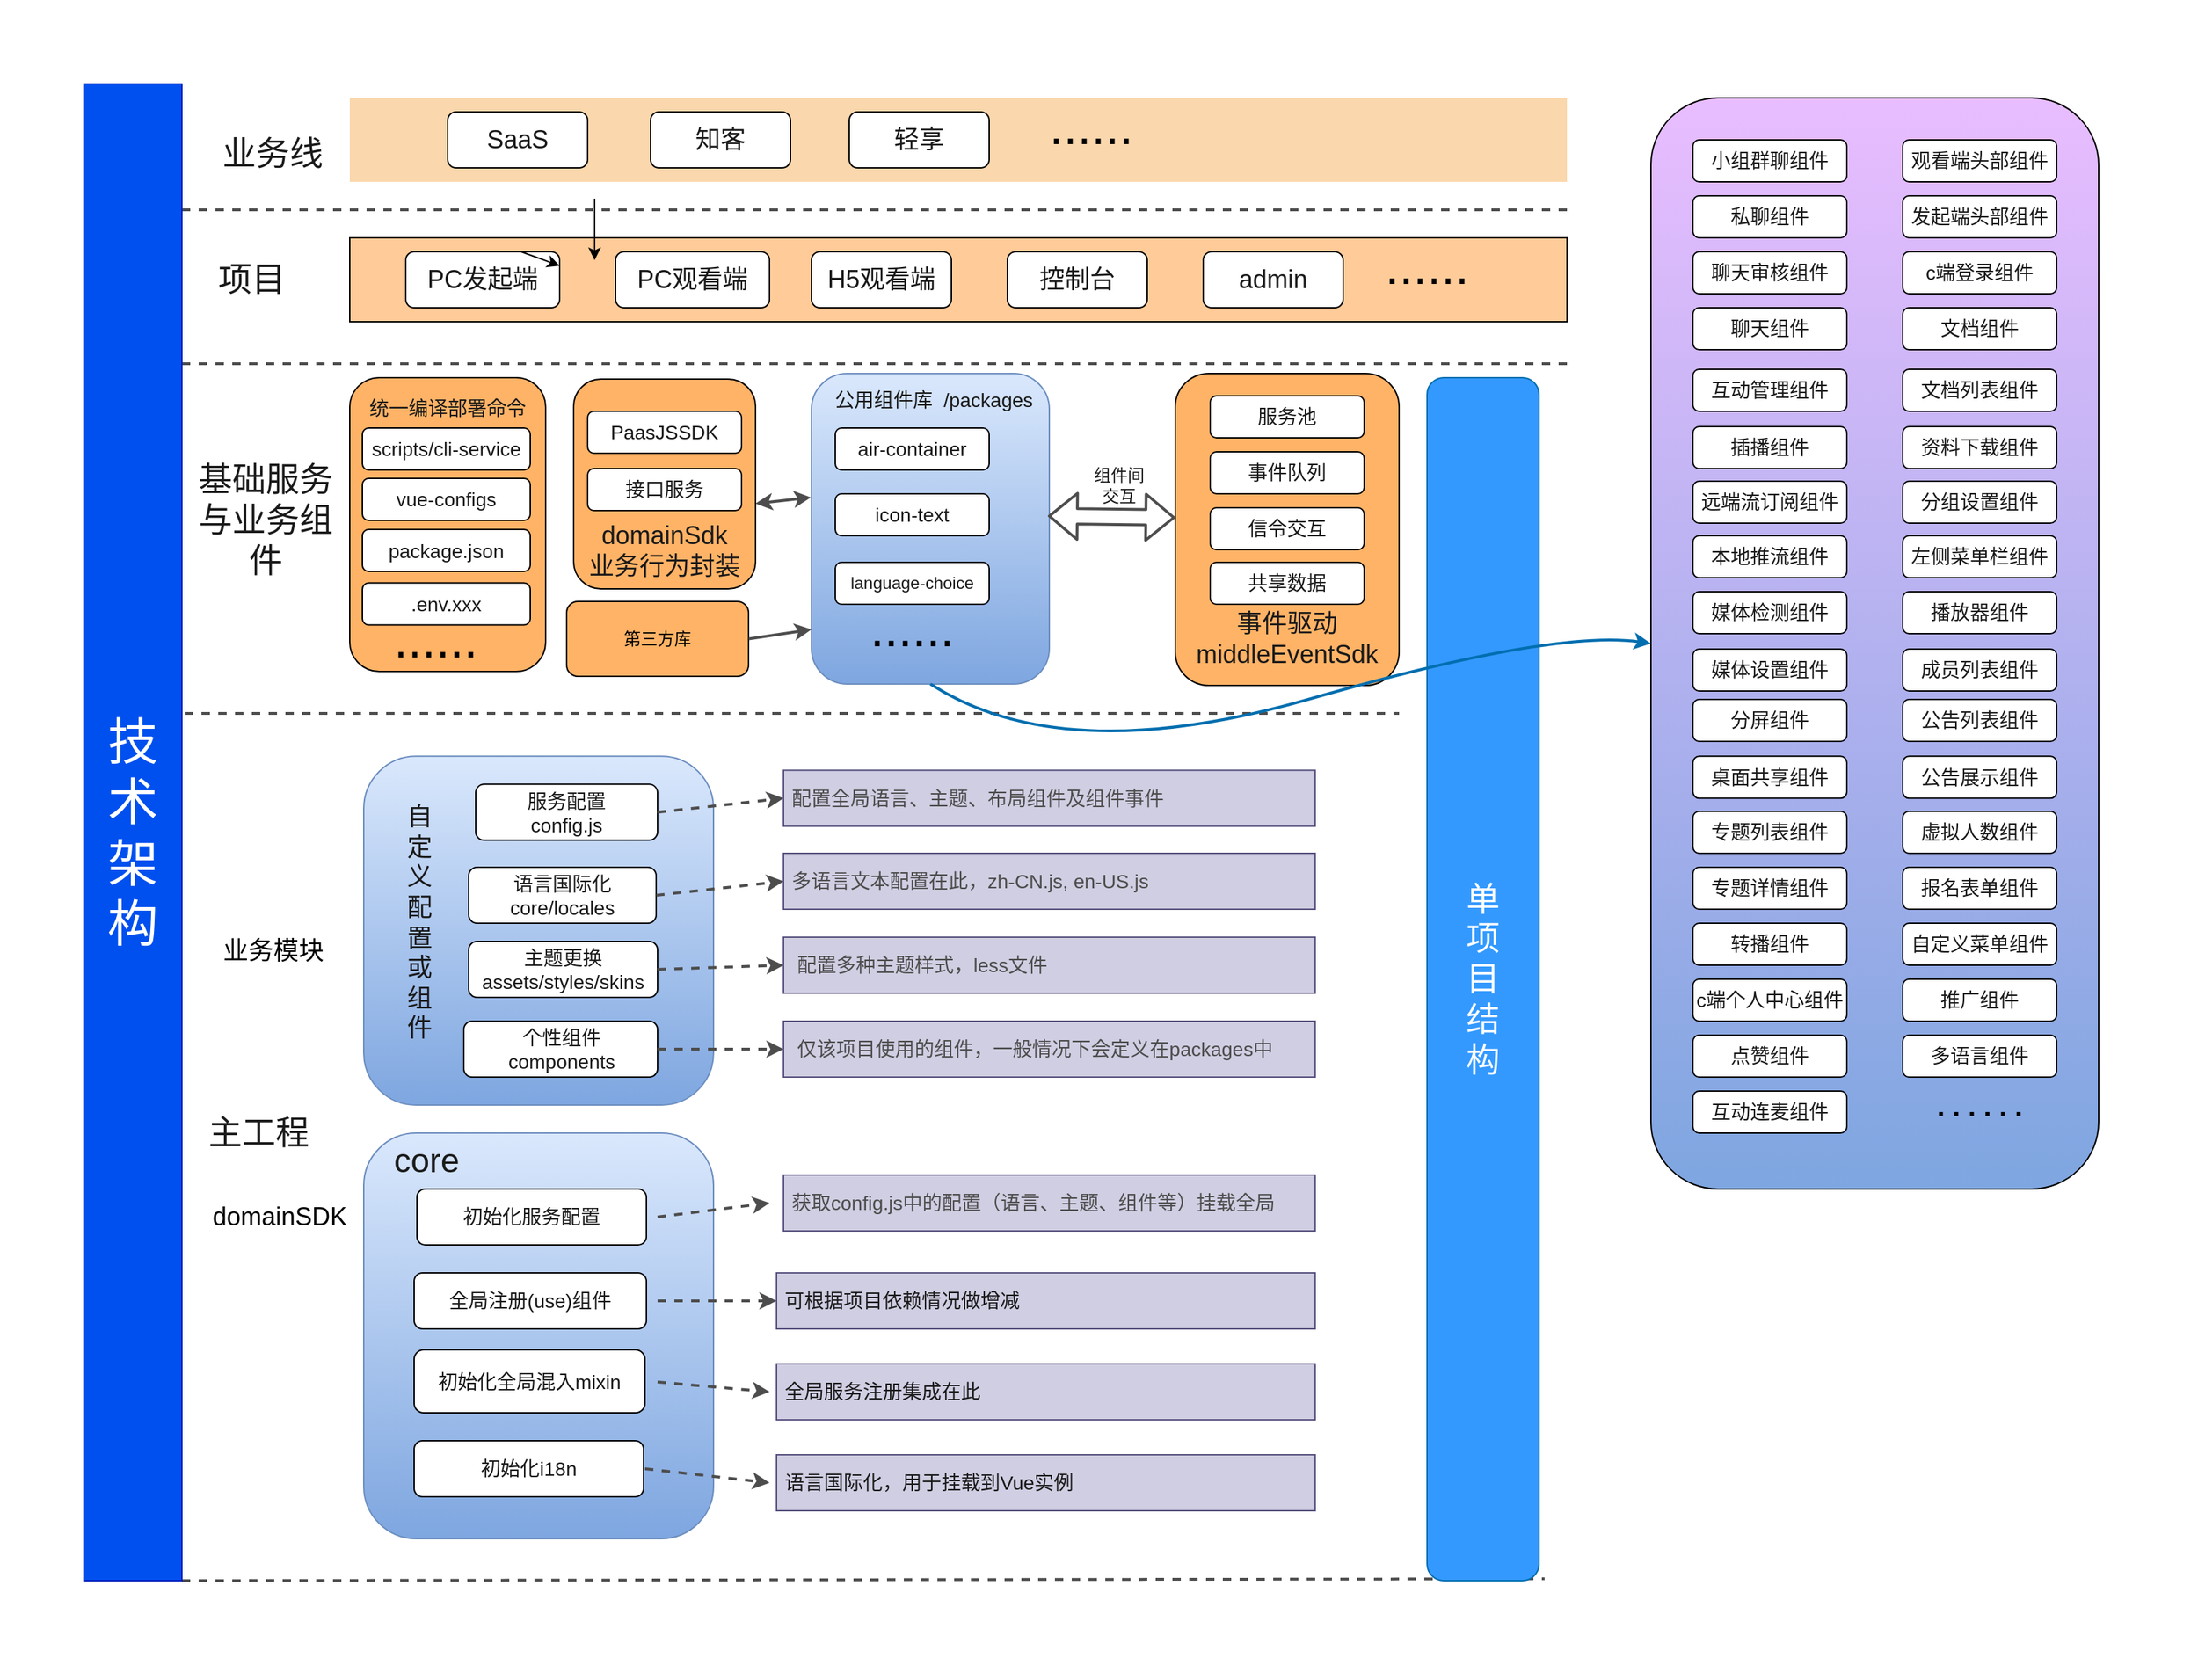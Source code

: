 <mxfile>
    <diagram id="jk-mDYcw6juqVpxIaa4l" name="第 1 页">
        <mxGraphModel dx="3294" dy="1982" grid="1" gridSize="10" guides="1" tooltips="1" connect="1" arrows="1" fold="1" page="1" pageScale="1" pageWidth="1920" pageHeight="1200" background="#ffffff" math="0" shadow="0">
            <root>
                <mxCell id="0"/>
                <mxCell id="1" parent="0"/>
                <mxCell id="407" value="" style="rounded=0;whiteSpace=wrap;html=1;fontStyle=1;fontColor=#ffffff;strokeColor=none;fillColor=none;" vertex="1" parent="1">
                    <mxGeometry x="-20" y="-50" width="1570" height="1200" as="geometry"/>
                </mxCell>
                <mxCell id="167" value="&lt;span style=&quot;font-size: 18px&quot;&gt;domainSDK&lt;/span&gt;" style="text;html=1;strokeColor=none;fillColor=none;align=center;verticalAlign=middle;whiteSpace=wrap;rounded=0;" parent="1" vertex="1">
                    <mxGeometry x="110" y="810" width="140" height="20" as="geometry"/>
                </mxCell>
                <mxCell id="173" value="&lt;font style=&quot;font-size: 18px&quot;&gt;业务模块&lt;/font&gt;" style="text;html=1;align=center;verticalAlign=middle;resizable=0;points=[];autosize=1;strokeColor=none;" parent="1" vertex="1">
                    <mxGeometry x="130" y="620" width="90" height="20" as="geometry"/>
                </mxCell>
                <mxCell id="185" value="" style="rounded=0;whiteSpace=wrap;html=1;fillColor=#fad7ac;strokeColor=none;" parent="1" vertex="1">
                    <mxGeometry x="230" y="20" width="870" height="60" as="geometry"/>
                </mxCell>
                <mxCell id="189" value="&lt;font style=&quot;font-size: 36px&quot; color=&quot;#000000&quot;&gt;......&lt;/font&gt;" style="text;html=1;strokeColor=none;fillColor=none;align=center;verticalAlign=middle;whiteSpace=wrap;rounded=0;" parent="1" vertex="1">
                    <mxGeometry x="740" y="30" width="40" height="20" as="geometry"/>
                </mxCell>
                <mxCell id="190" value="&lt;span style=&quot;font-size: 18px&quot;&gt;知客&lt;/span&gt;" style="rounded=1;whiteSpace=wrap;html=1;fontColor=#1A1A1A;fillColor=#FFFFFF;" parent="1" vertex="1">
                    <mxGeometry x="445" y="30" width="100" height="40" as="geometry"/>
                </mxCell>
                <mxCell id="191" value="&lt;span style=&quot;font-size: 18px&quot;&gt;SaaS&lt;/span&gt;" style="rounded=1;whiteSpace=wrap;html=1;fontColor=#1A1A1A;fillColor=#FFFFFF;" parent="1" vertex="1">
                    <mxGeometry x="300" y="30" width="100" height="40" as="geometry"/>
                </mxCell>
                <mxCell id="192" value="" style="rounded=0;whiteSpace=wrap;html=1;fillColor=#FFCC99;" parent="1" vertex="1">
                    <mxGeometry x="230" y="120" width="870" height="60" as="geometry"/>
                </mxCell>
                <mxCell id="198" style="edgeStyle=none;html=1;exitX=0.75;exitY=0;exitDx=0;exitDy=0;fontColor=#1A1A1A;" parent="1" source="194" edge="1">
                    <mxGeometry relative="1" as="geometry">
                        <mxPoint x="330" y="160" as="targetPoint"/>
                    </mxGeometry>
                </mxCell>
                <mxCell id="194" value="&lt;span style=&quot;font-size: 18px&quot;&gt;PC发起端&lt;/span&gt;" style="rounded=1;whiteSpace=wrap;html=1;fontColor=#1A1A1A;fillColor=#FFFFFF;" parent="1" vertex="1">
                    <mxGeometry x="270" y="130" width="110" height="40" as="geometry"/>
                </mxCell>
                <mxCell id="195" value="&lt;span style=&quot;font-size: 18px&quot;&gt;H5观看端&lt;/span&gt;" style="rounded=1;whiteSpace=wrap;html=1;fontColor=#1A1A1A;fillColor=#FFFFFF;" parent="1" vertex="1">
                    <mxGeometry x="560" y="130" width="100" height="40" as="geometry"/>
                </mxCell>
                <mxCell id="196" value="&lt;span style=&quot;font-size: 18px&quot;&gt;PC观看端&lt;/span&gt;" style="rounded=1;whiteSpace=wrap;html=1;fontColor=#1A1A1A;fillColor=#FFFFFF;" parent="1" vertex="1">
                    <mxGeometry x="420" y="130" width="110" height="40" as="geometry"/>
                </mxCell>
                <mxCell id="197" style="edgeStyle=none;html=1;exitX=0.75;exitY=0;exitDx=0;exitDy=0;entryX=1;entryY=0.25;entryDx=0;entryDy=0;fontColor=#1A1A1A;" parent="1" source="194" target="194" edge="1">
                    <mxGeometry relative="1" as="geometry"/>
                </mxCell>
                <mxCell id="200" value="" style="endArrow=classic;html=1;fontColor=#1A1A1A;" parent="1" edge="1">
                    <mxGeometry width="50" height="50" relative="1" as="geometry">
                        <mxPoint x="405" y="92" as="sourcePoint"/>
                        <mxPoint x="405" y="136" as="targetPoint"/>
                    </mxGeometry>
                </mxCell>
                <mxCell id="206" value="" style="endArrow=none;dashed=1;html=1;fontColor=#1A1A1A;" parent="1" edge="1">
                    <mxGeometry width="50" height="50" relative="1" as="geometry">
                        <mxPoint x="290" y="889.67" as="sourcePoint"/>
                        <mxPoint x="340" y="839.67" as="targetPoint"/>
                    </mxGeometry>
                </mxCell>
                <mxCell id="207" value="" style="endArrow=none;dashed=1;html=1;fontColor=#1A1A1A;" parent="1" edge="1">
                    <mxGeometry width="50" height="50" relative="1" as="geometry">
                        <mxPoint x="290" y="889.67" as="sourcePoint"/>
                        <mxPoint x="340" y="839.67" as="targetPoint"/>
                    </mxGeometry>
                </mxCell>
                <mxCell id="208" value="" style="endArrow=none;dashed=1;html=1;fontColor=#1A1A1A;strokeWidth=2;strokeColor=#4D4D4D;" parent="1" edge="1">
                    <mxGeometry width="50" height="50" relative="1" as="geometry">
                        <mxPoint x="110" y="100" as="sourcePoint"/>
                        <mxPoint x="1100" y="100" as="targetPoint"/>
                    </mxGeometry>
                </mxCell>
                <mxCell id="209" value="&lt;font style=&quot;font-size: 24px&quot;&gt;业务线&lt;/font&gt;" style="text;html=1;strokeColor=none;fillColor=none;align=center;verticalAlign=middle;whiteSpace=wrap;rounded=0;fontColor=#1A1A1A;" parent="1" vertex="1">
                    <mxGeometry x="130" y="50" width="90" height="20" as="geometry"/>
                </mxCell>
                <mxCell id="212" value="&lt;font style=&quot;font-size: 36px&quot; color=&quot;#000000&quot;&gt;......&lt;/font&gt;" style="text;html=1;strokeColor=none;fillColor=none;align=center;verticalAlign=middle;whiteSpace=wrap;rounded=0;" parent="1" vertex="1">
                    <mxGeometry x="980" y="130" width="40" height="20" as="geometry"/>
                </mxCell>
                <mxCell id="213" value="&lt;font style=&quot;font-size: 24px&quot;&gt;项目&lt;/font&gt;" style="text;html=1;strokeColor=none;fillColor=none;align=center;verticalAlign=middle;whiteSpace=wrap;rounded=0;fontColor=#1A1A1A;" parent="1" vertex="1">
                    <mxGeometry x="130" y="140" width="60" height="20" as="geometry"/>
                </mxCell>
                <mxCell id="214" value="" style="endArrow=none;dashed=1;html=1;fontColor=#1A1A1A;strokeWidth=2;strokeColor=#4D4D4D;" parent="1" edge="1">
                    <mxGeometry width="50" height="50" relative="1" as="geometry">
                        <mxPoint x="110" y="210" as="sourcePoint"/>
                        <mxPoint x="1100" y="210" as="targetPoint"/>
                    </mxGeometry>
                </mxCell>
                <mxCell id="215" value="" style="rounded=1;whiteSpace=wrap;html=1;fillColor=#dae8fc;gradientColor=#7ea6e0;strokeColor=#6c8ebf;" parent="1" vertex="1">
                    <mxGeometry x="560" y="217" width="170" height="222" as="geometry"/>
                </mxCell>
                <mxCell id="223" value="" style="endArrow=none;dashed=1;html=1;fontColor=#1A1A1A;strokeWidth=2;strokeColor=#4D4D4D;" parent="1" edge="1">
                    <mxGeometry width="50" height="50" relative="1" as="geometry">
                        <mxPoint x="100" y="460" as="sourcePoint"/>
                        <mxPoint x="980" y="460" as="targetPoint"/>
                    </mxGeometry>
                </mxCell>
                <mxCell id="224" value="&lt;span style=&quot;font-size: 24px&quot;&gt;基础服务与业务组件&lt;/span&gt;" style="text;html=1;strokeColor=none;fillColor=none;align=center;verticalAlign=middle;whiteSpace=wrap;rounded=0;fontColor=#1A1A1A;" parent="1" vertex="1">
                    <mxGeometry x="120" y="292" width="100" height="60" as="geometry"/>
                </mxCell>
                <mxCell id="227" value="" style="rounded=1;whiteSpace=wrap;html=1;fillColor=#FFB366;" parent="1" vertex="1">
                    <mxGeometry x="230" y="220" width="140" height="210" as="geometry"/>
                </mxCell>
                <mxCell id="225" value="&lt;font style=&quot;font-size: 14px&quot;&gt;公用组件库&amp;nbsp; /packages&lt;/font&gt;" style="text;html=1;strokeColor=none;fillColor=none;align=center;verticalAlign=middle;whiteSpace=wrap;rounded=0;fontColor=#1A1A1A;" parent="1" vertex="1">
                    <mxGeometry x="570" y="226" width="155" height="20" as="geometry"/>
                </mxCell>
                <mxCell id="219" value="&lt;font style=&quot;font-size: 14px&quot;&gt;scripts/cli-service&lt;/font&gt;" style="rounded=1;whiteSpace=wrap;html=1;fontColor=#1A1A1A;fillColor=#FFFFFF;" parent="1" vertex="1">
                    <mxGeometry x="239" y="256" width="120" height="30" as="geometry"/>
                </mxCell>
                <mxCell id="228" value="&lt;font style=&quot;font-size: 14px&quot;&gt;统一编译部署命令&lt;/font&gt;" style="text;html=1;strokeColor=none;fillColor=none;align=center;verticalAlign=middle;whiteSpace=wrap;rounded=0;fontColor=#1A1A1A;" parent="1" vertex="1">
                    <mxGeometry x="241" y="233" width="118" height="17" as="geometry"/>
                </mxCell>
                <mxCell id="237" value="" style="rounded=1;whiteSpace=wrap;html=1;fillColor=#dae8fc;gradientColor=#7ea6e0;strokeColor=#6c8ebf;" parent="1" vertex="1">
                    <mxGeometry x="240" y="760" width="250" height="290" as="geometry"/>
                </mxCell>
                <mxCell id="244" value="&lt;font style=&quot;font-size: 24px&quot;&gt;主工程&lt;/font&gt;" style="text;html=1;strokeColor=none;fillColor=none;align=center;verticalAlign=middle;whiteSpace=wrap;rounded=0;fontColor=#1A1A1A;" parent="1" vertex="1">
                    <mxGeometry x="120" y="750" width="90" height="20" as="geometry"/>
                </mxCell>
                <mxCell id="245" value="" style="endArrow=none;dashed=1;html=1;fontColor=#1A1A1A;strokeWidth=2;strokeColor=#4D4D4D;exitX=1;exitY=1;exitDx=0;exitDy=0;" parent="1" source="328" edge="1">
                    <mxGeometry width="50" height="50" relative="1" as="geometry">
                        <mxPoint x="144" y="1078.67" as="sourcePoint"/>
                        <mxPoint x="1084" y="1078.67" as="targetPoint"/>
                    </mxGeometry>
                </mxCell>
                <mxCell id="246" value="&lt;font style=&quot;font-size: 24px&quot;&gt;单&lt;br&gt;项&lt;br&gt;目&lt;br&gt;结&lt;br&gt;构&lt;/font&gt;" style="rounded=1;whiteSpace=wrap;html=1;fontColor=#ffffff;strokeColor=#006EAF;fontSize=24;fillColor=#3399FF;" parent="1" vertex="1">
                    <mxGeometry x="1000" y="220" width="80" height="860" as="geometry"/>
                </mxCell>
                <mxCell id="248" value="" style="rounded=1;whiteSpace=wrap;html=1;fillColor=#FFB366;" parent="1" vertex="1">
                    <mxGeometry x="390" y="221" width="130" height="150" as="geometry"/>
                </mxCell>
                <mxCell id="250" value="&lt;font style=&quot;font-size: 18px&quot;&gt;domainSdk&lt;br&gt;业务行为封装&lt;/font&gt;" style="text;html=1;strokeColor=none;fillColor=none;align=center;verticalAlign=middle;whiteSpace=wrap;rounded=0;fontColor=#1A1A1A;" parent="1" vertex="1">
                    <mxGeometry x="395" y="324" width="120" height="39" as="geometry"/>
                </mxCell>
                <mxCell id="255" value="" style="rounded=1;whiteSpace=wrap;html=1;fillColor=#FFB366;" parent="1" vertex="1">
                    <mxGeometry x="820" y="217" width="160" height="223" as="geometry"/>
                </mxCell>
                <mxCell id="256" value="&lt;font style=&quot;font-size: 18px&quot;&gt;事件驱动middleEventSdk&lt;/font&gt;" style="text;html=1;strokeColor=none;fillColor=none;align=center;verticalAlign=middle;whiteSpace=wrap;rounded=0;fontColor=#1A1A1A;" parent="1" vertex="1">
                    <mxGeometry x="825" y="388.25" width="150" height="37" as="geometry"/>
                </mxCell>
                <mxCell id="263" value="&lt;font style=&quot;font-size: 24px&quot;&gt;core&lt;/font&gt;" style="text;html=1;strokeColor=none;fillColor=none;align=center;verticalAlign=middle;whiteSpace=wrap;rounded=0;fontColor=#1A1A1A;" parent="1" vertex="1">
                    <mxGeometry x="240" y="770" width="90" height="20" as="geometry"/>
                </mxCell>
                <mxCell id="267" value="&lt;span style=&quot;color: rgba(0 , 0 , 0 , 0) ; font-family: monospace ; font-size: 0px&quot;&gt;%3CmxGraphModel%3E%3Croot%3E%3CmxCell%20id%3D%220%22%2F%3E%3CmxCell%20id%3D%221%22%20parent%3D%220%22%2F%3E%3CmxCell%20id%3D%222%22%20value%3D%22%26lt%3Bfont%20style%3D%26quot%3Bfont-size%3A%2018px%26quot%3B%26gt%3Bconfig.js%26lt%3B%2Ffont%26gt%3B%22%20style%3D%22rounded%3D1%3BwhiteSpace%3Dwrap%3Bhtml%3D1%3BfontColor%3D%231A1A1A%3BfillColor%3D%23FFFFFF%3B%22%20vertex%3D%221%22%20parent%3D%221%22%3E%3CmxGeometry%20x%3D%22223%22%20y%3D%22530.0%22%20width%3D%22100%22%20height%3D%2235%22%20as%3D%22geometry%22%2F%3E%3C%2FmxCell%3E%3C%2Froot%3E%3C%2FmxGraphModel%3E&lt;/span&gt;" style="rounded=1;whiteSpace=wrap;html=1;fillColor=#dae8fc;gradientColor=#7ea6e0;strokeColor=#6c8ebf;" parent="1" vertex="1">
                    <mxGeometry x="240" y="490.66" width="250" height="249.34" as="geometry"/>
                </mxCell>
                <mxCell id="264" value="&lt;font style=&quot;font-size: 14px&quot;&gt;服务配置&lt;br&gt;config.js&lt;/font&gt;" style="rounded=1;whiteSpace=wrap;html=1;fontColor=#1A1A1A;fillColor=#FFFFFF;" parent="1" vertex="1">
                    <mxGeometry x="320" y="510.66" width="130" height="40" as="geometry"/>
                </mxCell>
                <mxCell id="269" value="&lt;font style=&quot;font-size: 18px&quot;&gt;自定义配置或组件&lt;/font&gt;" style="text;html=1;strokeColor=none;fillColor=none;align=center;verticalAlign=middle;whiteSpace=wrap;rounded=0;fontColor=#1A1A1A;" parent="1" vertex="1">
                    <mxGeometry x="263" y="510" width="34" height="200" as="geometry"/>
                </mxCell>
                <mxCell id="273" value="&lt;span style=&quot;font-size: 14px&quot;&gt;初始化服务配置&lt;/span&gt;" style="rounded=1;whiteSpace=wrap;html=1;fontColor=#1A1A1A;fillColor=#FFFFFF;" parent="1" vertex="1">
                    <mxGeometry x="278" y="800" width="164" height="40" as="geometry"/>
                </mxCell>
                <mxCell id="274" value="&lt;span style=&quot;font-size: 14px&quot;&gt;全局注册(use)组件&lt;br&gt;&lt;/span&gt;" style="rounded=1;whiteSpace=wrap;html=1;fontColor=#1A1A1A;fillColor=#FFFFFF;align=center;" parent="1" vertex="1">
                    <mxGeometry x="276" y="860" width="166" height="40" as="geometry"/>
                </mxCell>
                <mxCell id="275" value="&lt;span style=&quot;font-size: 14px&quot;&gt;初始化全局混入mixin&lt;/span&gt;&lt;span style=&quot;font-size: 14px&quot;&gt;&lt;br&gt;&lt;/span&gt;" style="rounded=1;whiteSpace=wrap;html=1;fontColor=#1A1A1A;fillColor=#FFFFFF;" parent="1" vertex="1">
                    <mxGeometry x="276" y="915" width="165" height="45" as="geometry"/>
                </mxCell>
                <mxCell id="276" value="&lt;font style=&quot;font-size: 14px&quot;&gt;语言国际化&lt;br&gt;core/locales&lt;/font&gt;" style="rounded=1;whiteSpace=wrap;html=1;fontColor=#1A1A1A;fillColor=#FFFFFF;" parent="1" vertex="1">
                    <mxGeometry x="315" y="570" width="134" height="40" as="geometry"/>
                </mxCell>
                <mxCell id="277" value="&lt;span style=&quot;font-size: 14px&quot;&gt;主题更换&lt;br&gt;assets/styles/skins&lt;br&gt;&lt;/span&gt;" style="rounded=1;whiteSpace=wrap;html=1;fontColor=#1A1A1A;fillColor=#FFFFFF;" parent="1" vertex="1">
                    <mxGeometry x="315" y="623" width="135" height="40" as="geometry"/>
                </mxCell>
                <mxCell id="279" value="&lt;span style=&quot;font-size: 14px&quot;&gt;初始化i18n&lt;br&gt;&lt;/span&gt;" style="rounded=1;whiteSpace=wrap;html=1;fontColor=#1A1A1A;fillColor=#FFFFFF;" parent="1" vertex="1">
                    <mxGeometry x="276" y="980" width="164" height="40" as="geometry"/>
                </mxCell>
                <mxCell id="283" value="&lt;span style=&quot;font-size: 14px&quot;&gt;个性组件&lt;br&gt;components&lt;br&gt;&lt;/span&gt;" style="rounded=1;whiteSpace=wrap;html=1;fontColor=#1A1A1A;fillColor=#FFFFFF;" parent="1" vertex="1">
                    <mxGeometry x="311.5" y="680" width="138.5" height="40" as="geometry"/>
                </mxCell>
                <mxCell id="288" value="&lt;font color=&quot;#4d4d4d&quot; style=&quot;font-size: 14px&quot;&gt;&amp;nbsp;配置全局语言、主题、布局组件及组件事件&lt;/font&gt;" style="rounded=0;whiteSpace=wrap;html=1;fillColor=#d0cee2;strokeColor=#56517e;align=left;" parent="1" vertex="1">
                    <mxGeometry x="540" y="500.66" width="380" height="40" as="geometry"/>
                </mxCell>
                <mxCell id="289" value="&lt;font color=&quot;#4d4d4d&quot;&gt;&lt;span style=&quot;font-size: 14px&quot;&gt;&amp;nbsp;多语言文本配置在此，zh-CN.js, en-US.js&lt;/span&gt;&lt;/font&gt;" style="rounded=0;whiteSpace=wrap;html=1;fillColor=#d0cee2;strokeColor=#56517e;align=left;" parent="1" vertex="1">
                    <mxGeometry x="540" y="560" width="380" height="40" as="geometry"/>
                </mxCell>
                <mxCell id="290" value="&lt;font color=&quot;#4d4d4d&quot; style=&quot;font-size: 14px&quot;&gt;&amp;nbsp; 配置多种主题样式，less文件&lt;/font&gt;" style="rounded=0;whiteSpace=wrap;html=1;fillColor=#d0cee2;strokeColor=#56517e;align=left;" parent="1" vertex="1">
                    <mxGeometry x="540" y="620" width="380" height="40" as="geometry"/>
                </mxCell>
                <mxCell id="291" value="&lt;font color=&quot;#4d4d4d&quot;&gt;&lt;span style=&quot;font-size: 14px&quot;&gt;&amp;nbsp; 仅该项目使用的组件，一般情况下会定义在packages中&lt;/span&gt;&lt;/font&gt;" style="rounded=0;whiteSpace=wrap;html=1;fillColor=#d0cee2;strokeColor=#56517e;align=left;" parent="1" vertex="1">
                    <mxGeometry x="540" y="680" width="380" height="40" as="geometry"/>
                </mxCell>
                <mxCell id="294" value="" style="endArrow=classic;html=1;dashed=1;fontColor=#1A1A1A;strokeColor=#4D4D4D;strokeWidth=2;exitX=1;exitY=0.5;exitDx=0;exitDy=0;entryX=0;entryY=0.5;entryDx=0;entryDy=0;" parent="1" source="264" target="288" edge="1">
                    <mxGeometry width="50" height="50" relative="1" as="geometry">
                        <mxPoint x="450" y="570" as="sourcePoint"/>
                        <mxPoint x="510" y="520" as="targetPoint"/>
                    </mxGeometry>
                </mxCell>
                <mxCell id="295" value="" style="endArrow=classic;html=1;dashed=1;fontColor=#1A1A1A;strokeColor=#4D4D4D;strokeWidth=2;exitX=1;exitY=0.5;exitDx=0;exitDy=0;entryX=0;entryY=0.5;entryDx=0;entryDy=0;" parent="1" source="276" target="289" edge="1">
                    <mxGeometry width="50" height="50" relative="1" as="geometry">
                        <mxPoint x="450" y="630" as="sourcePoint"/>
                        <mxPoint x="500" y="580" as="targetPoint"/>
                    </mxGeometry>
                </mxCell>
                <mxCell id="296" value="" style="endArrow=classic;html=1;dashed=1;fontColor=#1A1A1A;strokeColor=#4D4D4D;strokeWidth=2;exitX=1;exitY=0.5;exitDx=0;exitDy=0;entryX=0;entryY=0.5;entryDx=0;entryDy=0;" parent="1" source="277" target="290" edge="1">
                    <mxGeometry width="50" height="50" relative="1" as="geometry">
                        <mxPoint x="450" y="650" as="sourcePoint"/>
                        <mxPoint x="530" y="640" as="targetPoint"/>
                    </mxGeometry>
                </mxCell>
                <mxCell id="297" value="" style="endArrow=classic;html=1;dashed=1;fontColor=#1A1A1A;strokeColor=#4D4D4D;strokeWidth=2;exitX=1;exitY=0.5;exitDx=0;exitDy=0;" parent="1" source="283" edge="1">
                    <mxGeometry width="50" height="50" relative="1" as="geometry">
                        <mxPoint x="450" y="720" as="sourcePoint"/>
                        <mxPoint x="540" y="700" as="targetPoint"/>
                    </mxGeometry>
                </mxCell>
                <mxCell id="298" value="&lt;font color=&quot;#4d4d4d&quot; style=&quot;font-size: 14px&quot;&gt;&amp;nbsp;获取config.js中的配置（&lt;/font&gt;&lt;span style=&quot;color: rgb(77 , 77 , 77) ; font-size: 14px&quot;&gt;语言、主题、组件等&lt;/span&gt;&lt;font color=&quot;#4d4d4d&quot; style=&quot;font-size: 14px&quot;&gt;）挂载全局&amp;nbsp;&lt;/font&gt;" style="rounded=0;whiteSpace=wrap;html=1;fillColor=#d0cee2;strokeColor=#56517e;align=left;" parent="1" vertex="1">
                    <mxGeometry x="540" y="790" width="380" height="40" as="geometry"/>
                </mxCell>
                <mxCell id="300" value="" style="endArrow=classic;html=1;dashed=1;fontColor=#1A1A1A;strokeColor=#4D4D4D;strokeWidth=2;" parent="1" edge="1">
                    <mxGeometry width="50" height="50" relative="1" as="geometry">
                        <mxPoint x="450" y="820" as="sourcePoint"/>
                        <mxPoint x="530" y="810" as="targetPoint"/>
                    </mxGeometry>
                </mxCell>
                <mxCell id="301" value="&lt;span style=&quot;color: rgb(26 , 26 , 26) ; font-size: 14px ; text-align: center&quot;&gt;&amp;nbsp;可根据项目依赖情况做增减&lt;/span&gt;" style="rounded=0;whiteSpace=wrap;html=1;fillColor=#d0cee2;strokeColor=#56517e;align=left;" parent="1" vertex="1">
                    <mxGeometry x="535" y="860" width="385" height="40" as="geometry"/>
                </mxCell>
                <mxCell id="303" value="" style="endArrow=classic;html=1;dashed=1;fontColor=#1A1A1A;strokeColor=#4D4D4D;strokeWidth=2;entryX=0;entryY=0.5;entryDx=0;entryDy=0;" parent="1" target="301" edge="1">
                    <mxGeometry width="50" height="50" relative="1" as="geometry">
                        <mxPoint x="450" y="880" as="sourcePoint"/>
                        <mxPoint x="530" y="890" as="targetPoint"/>
                    </mxGeometry>
                </mxCell>
                <mxCell id="304" value="&lt;span style=&quot;color: rgb(26 , 26 , 26) ; font-size: 14px ; text-align: center&quot;&gt;&amp;nbsp;全局服务注册集成在此&lt;/span&gt;" style="rounded=0;whiteSpace=wrap;html=1;fillColor=#d0cee2;strokeColor=#56517e;align=left;" parent="1" vertex="1">
                    <mxGeometry x="535" y="925" width="385" height="40" as="geometry"/>
                </mxCell>
                <mxCell id="305" value="" style="endArrow=classic;html=1;dashed=1;fontColor=#1A1A1A;strokeColor=#4D4D4D;strokeWidth=2;" parent="1" edge="1">
                    <mxGeometry width="50" height="50" relative="1" as="geometry">
                        <mxPoint x="450" y="938" as="sourcePoint"/>
                        <mxPoint x="530" y="945" as="targetPoint"/>
                    </mxGeometry>
                </mxCell>
                <mxCell id="306" value="&lt;div style=&quot;text-align: center&quot;&gt;&lt;font color=&quot;#1a1a1a&quot;&gt;&lt;span style=&quot;font-size: 14px&quot;&gt;&amp;nbsp;语言国际化，用于挂载到Vue实例&lt;/span&gt;&lt;/font&gt;&lt;/div&gt;" style="rounded=0;whiteSpace=wrap;html=1;fillColor=#d0cee2;strokeColor=#56517e;align=left;" parent="1" vertex="1">
                    <mxGeometry x="535" y="990" width="385" height="40" as="geometry"/>
                </mxCell>
                <mxCell id="307" value="" style="endArrow=classic;html=1;dashed=1;fontColor=#1A1A1A;strokeColor=#4D4D4D;strokeWidth=2;" parent="1" edge="1">
                    <mxGeometry width="50" height="50" relative="1" as="geometry">
                        <mxPoint x="441" y="1000" as="sourcePoint"/>
                        <mxPoint x="530" y="1010" as="targetPoint"/>
                    </mxGeometry>
                </mxCell>
                <mxCell id="309" value="&lt;span style=&quot;font-size: 14px&quot;&gt;PaasJSSDK&lt;/span&gt;" style="rounded=1;whiteSpace=wrap;html=1;fontColor=#1A1A1A;fillColor=#FFFFFF;" parent="1" vertex="1">
                    <mxGeometry x="400" y="244.0" width="110" height="30" as="geometry"/>
                </mxCell>
                <mxCell id="310" value="&lt;span style=&quot;font-size: 14px&quot;&gt;接口服务&lt;/span&gt;" style="rounded=1;whiteSpace=wrap;html=1;fontColor=#1A1A1A;fillColor=#FFFFFF;" parent="1" vertex="1">
                    <mxGeometry x="400" y="285.0" width="110" height="30" as="geometry"/>
                </mxCell>
                <mxCell id="320" value="&lt;span style=&quot;font-size: 14px&quot;&gt;事件队列&lt;/span&gt;" style="rounded=1;whiteSpace=wrap;html=1;fontColor=#1A1A1A;fillColor=#FFFFFF;" parent="1" vertex="1">
                    <mxGeometry x="845" y="273" width="110" height="30" as="geometry"/>
                </mxCell>
                <mxCell id="321" value="&lt;span style=&quot;font-size: 14px&quot;&gt;服务池&lt;/span&gt;" style="rounded=1;whiteSpace=wrap;html=1;fontColor=#1A1A1A;fillColor=#FFFFFF;" parent="1" vertex="1">
                    <mxGeometry x="845" y="233" width="110" height="30" as="geometry"/>
                </mxCell>
                <mxCell id="322" value="&lt;span style=&quot;font-size: 14px&quot;&gt;信令交互&lt;/span&gt;" style="rounded=1;whiteSpace=wrap;html=1;fontColor=#1A1A1A;fillColor=#FFFFFF;" parent="1" vertex="1">
                    <mxGeometry x="845" y="313" width="110" height="30" as="geometry"/>
                </mxCell>
                <mxCell id="328" value="&lt;font style=&quot;font-size: 36px&quot;&gt;技&lt;br&gt;术&lt;br&gt;架&lt;br&gt;构&lt;/font&gt;" style="rounded=0;whiteSpace=wrap;html=1;fontColor=#ffffff;fillColor=#0050ef;align=center;strokeColor=#001DBC;" parent="1" vertex="1">
                    <mxGeometry x="40" y="10" width="70" height="1070" as="geometry"/>
                </mxCell>
                <mxCell id="332" value="&lt;font style=&quot;font-size: 14px&quot;&gt;air-container&lt;/font&gt;" style="rounded=1;whiteSpace=wrap;html=1;fontColor=#1A1A1A;fillColor=#FFFFFF;" parent="1" vertex="1">
                    <mxGeometry x="577" y="256" width="110" height="30" as="geometry"/>
                </mxCell>
                <mxCell id="333" value="&lt;font style=&quot;font-size: 14px&quot;&gt;icon-text&lt;/font&gt;" style="rounded=1;whiteSpace=wrap;html=1;fontColor=#1A1A1A;fillColor=#FFFFFF;" parent="1" vertex="1">
                    <mxGeometry x="577" y="303" width="110" height="30" as="geometry"/>
                </mxCell>
                <mxCell id="336" value="language-choice" style="rounded=1;whiteSpace=wrap;html=1;fontColor=#1A1A1A;fillColor=#FFFFFF;" parent="1" vertex="1">
                    <mxGeometry x="577" y="352" width="110" height="30" as="geometry"/>
                </mxCell>
                <mxCell id="339" value="&lt;font style=&quot;font-size: 36px&quot; color=&quot;#000000&quot;&gt;......&lt;/font&gt;" style="text;html=1;strokeColor=none;fillColor=none;align=center;verticalAlign=middle;whiteSpace=wrap;rounded=0;" parent="1" vertex="1">
                    <mxGeometry x="612" y="389" width="40" height="20" as="geometry"/>
                </mxCell>
                <mxCell id="340" value="" style="shape=flexArrow;endArrow=classic;startArrow=classic;html=1;fontColor=#1A1A1A;strokeColor=#4D4D4D;strokeWidth=2;exitX=0.994;exitY=0.459;exitDx=0;exitDy=0;exitPerimeter=0;" parent="1" source="215" edge="1">
                    <mxGeometry width="100" height="100" relative="1" as="geometry">
                        <mxPoint x="740" y="320" as="sourcePoint"/>
                        <mxPoint x="820" y="320" as="targetPoint"/>
                    </mxGeometry>
                </mxCell>
                <mxCell id="341" value="&lt;font color=&quot;#000000&quot;&gt;第三方库&lt;/font&gt;" style="rounded=1;whiteSpace=wrap;html=1;fillColor=#FFB366;strokeColor=#000000;" parent="1" vertex="1">
                    <mxGeometry x="385" y="380" width="130" height="53.5" as="geometry"/>
                </mxCell>
                <mxCell id="343" value="组件间交互" style="text;html=1;strokeColor=none;fillColor=none;align=center;verticalAlign=middle;whiteSpace=wrap;rounded=0;fontColor=#1A1A1A;" parent="1" vertex="1">
                    <mxGeometry x="760" y="280" width="40" height="34" as="geometry"/>
                </mxCell>
                <mxCell id="345" value="&lt;span style=&quot;font-size: 14px&quot;&gt;共享数据&lt;/span&gt;" style="rounded=1;whiteSpace=wrap;html=1;fontColor=#1A1A1A;fillColor=#FFFFFF;" parent="1" vertex="1">
                    <mxGeometry x="845" y="352" width="110" height="30" as="geometry"/>
                </mxCell>
                <mxCell id="346" value="" style="endArrow=classic;startArrow=classic;html=1;fontColor=#1A1A1A;strokeColor=#4D4D4D;strokeWidth=2;entryX=-0.002;entryY=0.399;entryDx=0;entryDy=0;entryPerimeter=0;" parent="1" target="215" edge="1">
                    <mxGeometry width="50" height="50" relative="1" as="geometry">
                        <mxPoint x="520" y="310" as="sourcePoint"/>
                        <mxPoint x="570" y="290" as="targetPoint"/>
                    </mxGeometry>
                </mxCell>
                <mxCell id="347" value="" style="endArrow=classic;html=1;fontColor=#1A1A1A;strokeColor=#4D4D4D;strokeWidth=2;exitX=1;exitY=0.5;exitDx=0;exitDy=0;" parent="1" source="341" edge="1">
                    <mxGeometry width="50" height="50" relative="1" as="geometry">
                        <mxPoint x="510" y="450" as="sourcePoint"/>
                        <mxPoint x="560" y="400" as="targetPoint"/>
                    </mxGeometry>
                </mxCell>
                <mxCell id="348" value="&lt;span style=&quot;font-size: 14px&quot;&gt;vue-configs&lt;/span&gt;" style="rounded=1;whiteSpace=wrap;html=1;fontColor=#1A1A1A;fillColor=#FFFFFF;" parent="1" vertex="1">
                    <mxGeometry x="239" y="292" width="120" height="30" as="geometry"/>
                </mxCell>
                <mxCell id="350" value="&lt;span style=&quot;font-size: 14px&quot;&gt;package.json&lt;/span&gt;" style="rounded=1;whiteSpace=wrap;html=1;fontColor=#1A1A1A;fillColor=#FFFFFF;" parent="1" vertex="1">
                    <mxGeometry x="239" y="328.5" width="120" height="30" as="geometry"/>
                </mxCell>
                <mxCell id="353" value="&lt;span style=&quot;font-size: 14px&quot;&gt;.env.xxx&lt;/span&gt;" style="rounded=1;whiteSpace=wrap;html=1;fontColor=#1A1A1A;fillColor=#FFFFFF;" parent="1" vertex="1">
                    <mxGeometry x="239" y="366.75" width="120" height="30" as="geometry"/>
                </mxCell>
                <mxCell id="354" value="&lt;font style=&quot;font-size: 36px&quot; color=&quot;#000000&quot;&gt;......&lt;/font&gt;" style="text;html=1;strokeColor=none;fillColor=none;align=center;verticalAlign=middle;whiteSpace=wrap;rounded=0;" parent="1" vertex="1">
                    <mxGeometry x="271.5" y="396.75" width="38.5" height="20" as="geometry"/>
                </mxCell>
                <mxCell id="355" value="&lt;span style=&quot;font-size: 18px&quot;&gt;控制台&lt;/span&gt;" style="rounded=1;whiteSpace=wrap;html=1;fontColor=#1A1A1A;fillColor=#FFFFFF;" vertex="1" parent="1">
                    <mxGeometry x="700" y="130" width="100" height="40" as="geometry"/>
                </mxCell>
                <mxCell id="360" value="&lt;span style=&quot;font-size: 18px&quot;&gt;admin&lt;/span&gt;" style="rounded=1;whiteSpace=wrap;html=1;fontColor=#1A1A1A;fillColor=#FFFFFF;" vertex="1" parent="1">
                    <mxGeometry x="840" y="130" width="100" height="40" as="geometry"/>
                </mxCell>
                <mxCell id="361" value="" style="curved=1;endArrow=classic;html=1;exitX=0.5;exitY=1;exitDx=0;exitDy=0;fillColor=#1ba1e2;strokeColor=#006EAF;strokeWidth=2;entryX=0;entryY=0.5;entryDx=0;entryDy=0;" edge="1" parent="1" source="215" target="363">
                    <mxGeometry width="50" height="50" relative="1" as="geometry">
                        <mxPoint x="740" y="510" as="sourcePoint"/>
                        <mxPoint x="1150" y="400" as="targetPoint"/>
                        <Array as="points">
                            <mxPoint x="740" y="500"/>
                            <mxPoint x="1090" y="400"/>
                        </Array>
                    </mxGeometry>
                </mxCell>
                <mxCell id="363" value="" style="rounded=1;whiteSpace=wrap;html=1;gradientColor=#7EA6E0;fillColor=#E9BDFF;" vertex="1" parent="1">
                    <mxGeometry x="1160" y="20" width="320" height="780" as="geometry"/>
                </mxCell>
                <mxCell id="364" value="&lt;font style=&quot;font-size: 14px&quot;&gt;资料下载组件&lt;/font&gt;" style="rounded=1;whiteSpace=wrap;html=1;fontColor=#1A1A1A;fillColor=#FFFFFF;" vertex="1" parent="1">
                    <mxGeometry x="1340" y="255" width="110" height="30" as="geometry"/>
                </mxCell>
                <mxCell id="365" value="&lt;font style=&quot;font-size: 14px&quot;&gt;左侧菜单栏组件&lt;/font&gt;" style="rounded=1;whiteSpace=wrap;html=1;fontColor=#1A1A1A;fillColor=#FFFFFF;" vertex="1" parent="1">
                    <mxGeometry x="1340" y="333" width="110" height="30" as="geometry"/>
                </mxCell>
                <mxCell id="366" value="&lt;span style=&quot;font-size: 14px&quot;&gt;聊天组件&lt;/span&gt;" style="rounded=1;whiteSpace=wrap;html=1;fontColor=#1A1A1A;fillColor=#FFFFFF;" vertex="1" parent="1">
                    <mxGeometry x="1190" y="170" width="110" height="30" as="geometry"/>
                </mxCell>
                <mxCell id="367" value="&lt;font style=&quot;font-size: 14px&quot;&gt;分屏组件&lt;/font&gt;" style="rounded=1;whiteSpace=wrap;html=1;fontColor=#1A1A1A;fillColor=#FFFFFF;" vertex="1" parent="1">
                    <mxGeometry x="1190" y="450.0" width="110" height="30" as="geometry"/>
                </mxCell>
                <mxCell id="368" value="&lt;font style=&quot;font-size: 14px&quot;&gt;专题列表组件&lt;/font&gt;" style="rounded=1;whiteSpace=wrap;html=1;fontColor=#1A1A1A;fillColor=#FFFFFF;" vertex="1" parent="1">
                    <mxGeometry x="1190" y="530" width="110" height="30" as="geometry"/>
                </mxCell>
                <mxCell id="369" value="&lt;font style=&quot;font-size: 14px&quot;&gt;专题详情组件&lt;/font&gt;" style="rounded=1;whiteSpace=wrap;html=1;fontColor=#1A1A1A;fillColor=#FFFFFF;" vertex="1" parent="1">
                    <mxGeometry x="1190" y="570" width="110" height="30" as="geometry"/>
                </mxCell>
                <mxCell id="370" value="&lt;font style=&quot;font-size: 14px&quot;&gt;媒体检测组件&lt;/font&gt;" style="rounded=1;whiteSpace=wrap;html=1;fontColor=#1A1A1A;fillColor=#FFFFFF;" vertex="1" parent="1">
                    <mxGeometry x="1190" y="373" width="110" height="30" as="geometry"/>
                </mxCell>
                <mxCell id="371" value="&lt;font style=&quot;font-size: 14px&quot;&gt;播放器组件&lt;/font&gt;" style="rounded=1;whiteSpace=wrap;html=1;fontColor=#1A1A1A;fillColor=#FFFFFF;" vertex="1" parent="1">
                    <mxGeometry x="1340" y="373.0" width="110" height="30" as="geometry"/>
                </mxCell>
                <mxCell id="372" value="&lt;font style=&quot;font-size: 14px&quot;&gt;分组设置组件&lt;/font&gt;" style="rounded=1;whiteSpace=wrap;html=1;fontColor=#1A1A1A;fillColor=#FFFFFF;" vertex="1" parent="1">
                    <mxGeometry x="1340" y="294" width="110" height="30" as="geometry"/>
                </mxCell>
                <mxCell id="373" value="&lt;span style=&quot;font-size: 14px&quot;&gt;报名表单组件&lt;/span&gt;" style="rounded=1;whiteSpace=wrap;html=1;fontColor=#1A1A1A;fillColor=#FFFFFF;" vertex="1" parent="1">
                    <mxGeometry x="1340" y="570" width="110" height="30" as="geometry"/>
                </mxCell>
                <mxCell id="374" value="&lt;span style=&quot;font-size: 14px&quot;&gt;转播组件&lt;/span&gt;" style="rounded=1;whiteSpace=wrap;html=1;fontColor=#1A1A1A;fillColor=#FFFFFF;" vertex="1" parent="1">
                    <mxGeometry x="1190" y="610" width="110" height="30" as="geometry"/>
                </mxCell>
                <mxCell id="375" value="&lt;span style=&quot;font-size: 14px&quot;&gt;c端个人中心组件&lt;/span&gt;" style="rounded=1;whiteSpace=wrap;html=1;fontColor=#1A1A1A;fillColor=#FFFFFF;" vertex="1" parent="1">
                    <mxGeometry x="1190" y="650" width="110" height="30" as="geometry"/>
                </mxCell>
                <mxCell id="376" value="&lt;span style=&quot;font-size: 14px&quot;&gt;自定义菜单组件&lt;/span&gt;" style="rounded=1;whiteSpace=wrap;html=1;fontColor=#1A1A1A;fillColor=#FFFFFF;" vertex="1" parent="1">
                    <mxGeometry x="1340" y="610" width="110" height="30" as="geometry"/>
                </mxCell>
                <mxCell id="377" value="&lt;span style=&quot;font-size: 14px&quot;&gt;推广组件&lt;/span&gt;" style="rounded=1;whiteSpace=wrap;html=1;fontColor=#1A1A1A;fillColor=#FFFFFF;" vertex="1" parent="1">
                    <mxGeometry x="1340" y="650" width="110" height="30" as="geometry"/>
                </mxCell>
                <mxCell id="378" value="&lt;span style=&quot;font-size: 14px&quot;&gt;点赞组件&lt;/span&gt;" style="rounded=1;whiteSpace=wrap;html=1;fontColor=#1A1A1A;fillColor=#FFFFFF;" vertex="1" parent="1">
                    <mxGeometry x="1190" y="690" width="110" height="30" as="geometry"/>
                </mxCell>
                <mxCell id="379" value="&lt;span style=&quot;font-size: 14px&quot;&gt;虚拟人数组件&lt;/span&gt;" style="rounded=1;whiteSpace=wrap;html=1;fontColor=#1A1A1A;fillColor=#FFFFFF;" vertex="1" parent="1">
                    <mxGeometry x="1340" y="530" width="110" height="30" as="geometry"/>
                </mxCell>
                <mxCell id="380" value="&lt;span style=&quot;font-size: 14px&quot;&gt;公告展示组件&lt;/span&gt;" style="rounded=1;whiteSpace=wrap;html=1;fontColor=#1A1A1A;fillColor=#FFFFFF;" vertex="1" parent="1">
                    <mxGeometry x="1340" y="490.66" width="110" height="30" as="geometry"/>
                </mxCell>
                <mxCell id="381" value="&lt;span style=&quot;font-size: 14px&quot;&gt;公告列表组件&lt;/span&gt;" style="rounded=1;whiteSpace=wrap;html=1;fontColor=#1A1A1A;fillColor=#FFFFFF;" vertex="1" parent="1">
                    <mxGeometry x="1340" y="450" width="110" height="30" as="geometry"/>
                </mxCell>
                <mxCell id="382" value="&lt;font style=&quot;font-size: 14px&quot;&gt;聊天审核组件&lt;/font&gt;" style="rounded=1;whiteSpace=wrap;html=1;fontColor=#1A1A1A;fillColor=#FFFFFF;" vertex="1" parent="1">
                    <mxGeometry x="1190" y="130" width="110" height="30" as="geometry"/>
                </mxCell>
                <mxCell id="383" value="&lt;span style=&quot;font-size: 14px&quot;&gt;私聊组件&lt;/span&gt;" style="rounded=1;whiteSpace=wrap;html=1;fontColor=#1A1A1A;fillColor=#FFFFFF;" vertex="1" parent="1">
                    <mxGeometry x="1190" y="90" width="110" height="30" as="geometry"/>
                </mxCell>
                <mxCell id="384" value="&lt;span style=&quot;font-size: 14px&quot;&gt;小组群聊组件&lt;/span&gt;" style="rounded=1;whiteSpace=wrap;html=1;fontColor=#1A1A1A;fillColor=#FFFFFF;" vertex="1" parent="1">
                    <mxGeometry x="1190" y="50" width="110" height="30" as="geometry"/>
                </mxCell>
                <mxCell id="385" value="&lt;span style=&quot;font-size: 14px&quot;&gt;观看端头部组件&lt;/span&gt;" style="rounded=1;whiteSpace=wrap;html=1;fontColor=#1A1A1A;fillColor=#FFFFFF;" vertex="1" parent="1">
                    <mxGeometry x="1340" y="50" width="110" height="30" as="geometry"/>
                </mxCell>
                <mxCell id="386" value="&lt;font style=&quot;font-size: 14px&quot;&gt;插播组件&lt;/font&gt;" style="rounded=1;whiteSpace=wrap;html=1;fontColor=#1A1A1A;fillColor=#FFFFFF;" vertex="1" parent="1">
                    <mxGeometry x="1190" y="255" width="110" height="30" as="geometry"/>
                </mxCell>
                <mxCell id="387" value="&lt;font style=&quot;font-size: 14px&quot;&gt;互动管理组件&lt;/font&gt;" style="rounded=1;whiteSpace=wrap;html=1;fontColor=#1A1A1A;fillColor=#FFFFFF;" vertex="1" parent="1">
                    <mxGeometry x="1190" y="214" width="110" height="30" as="geometry"/>
                </mxCell>
                <mxCell id="388" value="&lt;span style=&quot;font-size: 14px&quot;&gt;发起端头部组件&lt;/span&gt;" style="rounded=1;whiteSpace=wrap;html=1;fontColor=#1A1A1A;fillColor=#FFFFFF;" vertex="1" parent="1">
                    <mxGeometry x="1340" y="90" width="110" height="30" as="geometry"/>
                </mxCell>
                <mxCell id="389" value="&lt;span style=&quot;font-size: 14px&quot;&gt;c端登录组件&lt;/span&gt;" style="rounded=1;whiteSpace=wrap;html=1;fontColor=#1A1A1A;fillColor=#FFFFFF;" vertex="1" parent="1">
                    <mxGeometry x="1340" y="130" width="110" height="30" as="geometry"/>
                </mxCell>
                <mxCell id="390" value="&lt;span style=&quot;font-size: 14px&quot;&gt;成员列表组件&lt;/span&gt;" style="rounded=1;whiteSpace=wrap;html=1;fontColor=#1A1A1A;fillColor=#FFFFFF;" vertex="1" parent="1">
                    <mxGeometry x="1340" y="414" width="110" height="30" as="geometry"/>
                </mxCell>
                <mxCell id="391" value="&lt;span style=&quot;font-size: 14px&quot;&gt;文档列表组件&lt;/span&gt;" style="rounded=1;whiteSpace=wrap;html=1;fontColor=#1A1A1A;fillColor=#FFFFFF;" vertex="1" parent="1">
                    <mxGeometry x="1340" y="214" width="110" height="30" as="geometry"/>
                </mxCell>
                <mxCell id="392" value="&lt;span style=&quot;font-size: 14px&quot;&gt;文档组件&lt;/span&gt;" style="rounded=1;whiteSpace=wrap;html=1;fontColor=#1A1A1A;fillColor=#FFFFFF;" vertex="1" parent="1">
                    <mxGeometry x="1340" y="170" width="110" height="30" as="geometry"/>
                </mxCell>
                <mxCell id="393" value="&lt;span style=&quot;font-size: 14px&quot;&gt;本地推流组件&lt;/span&gt;" style="rounded=1;whiteSpace=wrap;html=1;fontColor=#1A1A1A;fillColor=#FFFFFF;" vertex="1" parent="1">
                    <mxGeometry x="1190" y="333" width="110" height="30" as="geometry"/>
                </mxCell>
                <mxCell id="396" value="&lt;span style=&quot;font-size: 14px&quot;&gt;远端流订阅组件&lt;/span&gt;" style="rounded=1;whiteSpace=wrap;html=1;fontColor=#1A1A1A;fillColor=#FFFFFF;" vertex="1" parent="1">
                    <mxGeometry x="1190" y="294.0" width="110" height="30" as="geometry"/>
                </mxCell>
                <mxCell id="397" value="&lt;span style=&quot;font-size: 14px&quot;&gt;媒体设置组件&lt;/span&gt;" style="rounded=1;whiteSpace=wrap;html=1;fontColor=#1A1A1A;fillColor=#FFFFFF;" vertex="1" parent="1">
                    <mxGeometry x="1190" y="414" width="110" height="30" as="geometry"/>
                </mxCell>
                <mxCell id="400" value="&lt;span style=&quot;font-size: 14px&quot;&gt;多语言组件&lt;/span&gt;" style="rounded=1;whiteSpace=wrap;html=1;fontColor=#1A1A1A;fillColor=#FFFFFF;" vertex="1" parent="1">
                    <mxGeometry x="1340" y="690" width="110" height="30" as="geometry"/>
                </mxCell>
                <mxCell id="401" value="&lt;font style=&quot;font-size: 14px&quot;&gt;桌面共享组件&lt;/font&gt;" style="rounded=1;whiteSpace=wrap;html=1;fontColor=#1A1A1A;fillColor=#FFFFFF;" vertex="1" parent="1">
                    <mxGeometry x="1190" y="490.66" width="110" height="30" as="geometry"/>
                </mxCell>
                <mxCell id="402" value="&lt;span style=&quot;font-size: 14px&quot;&gt;互动连麦组件&lt;/span&gt;" style="rounded=1;whiteSpace=wrap;html=1;fontColor=#1A1A1A;fillColor=#FFFFFF;" vertex="1" parent="1">
                    <mxGeometry x="1190" y="730" width="110" height="30" as="geometry"/>
                </mxCell>
                <mxCell id="403" value="&lt;font style=&quot;font-size: 20px&quot; color=&quot;#000000&quot;&gt;&lt;b style=&quot;line-height: 100%&quot;&gt;. . . . . .&lt;/b&gt;&lt;/font&gt;" style="text;html=1;strokeColor=none;fillColor=none;align=center;verticalAlign=middle;whiteSpace=wrap;rounded=0;" vertex="1" parent="1">
                    <mxGeometry x="1360" y="730" width="70" height="20" as="geometry"/>
                </mxCell>
                <mxCell id="404" value="&lt;span style=&quot;font-size: 18px&quot;&gt;轻享&lt;/span&gt;" style="rounded=1;whiteSpace=wrap;html=1;fontColor=#1A1A1A;fillColor=#FFFFFF;" vertex="1" parent="1">
                    <mxGeometry x="587" y="30" width="100" height="40" as="geometry"/>
                </mxCell>
            </root>
        </mxGraphModel>
    </diagram>
</mxfile>